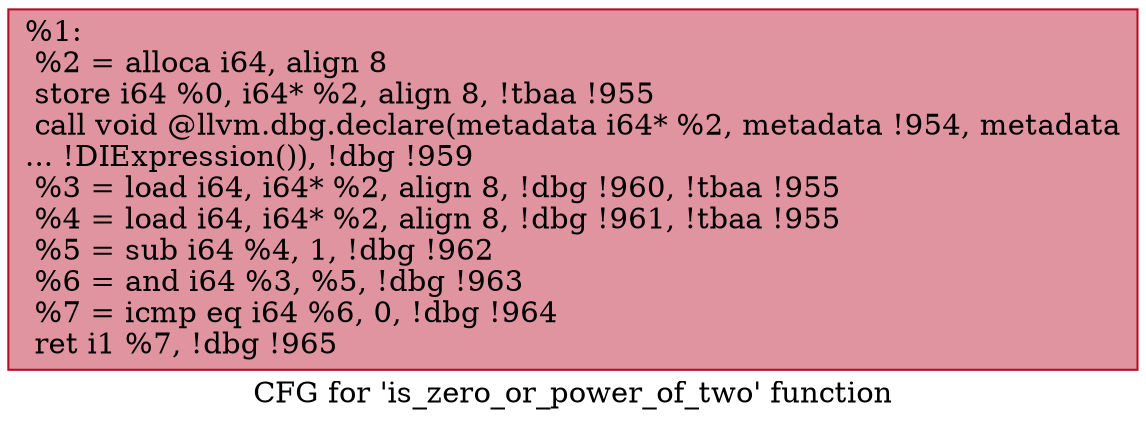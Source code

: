 digraph "CFG for 'is_zero_or_power_of_two' function" {
	label="CFG for 'is_zero_or_power_of_two' function";

	Node0x22e3f50 [shape=record,color="#b70d28ff", style=filled, fillcolor="#b70d2870",label="{%1:\l  %2 = alloca i64, align 8\l  store i64 %0, i64* %2, align 8, !tbaa !955\l  call void @llvm.dbg.declare(metadata i64* %2, metadata !954, metadata\l... !DIExpression()), !dbg !959\l  %3 = load i64, i64* %2, align 8, !dbg !960, !tbaa !955\l  %4 = load i64, i64* %2, align 8, !dbg !961, !tbaa !955\l  %5 = sub i64 %4, 1, !dbg !962\l  %6 = and i64 %3, %5, !dbg !963\l  %7 = icmp eq i64 %6, 0, !dbg !964\l  ret i1 %7, !dbg !965\l}"];
}
